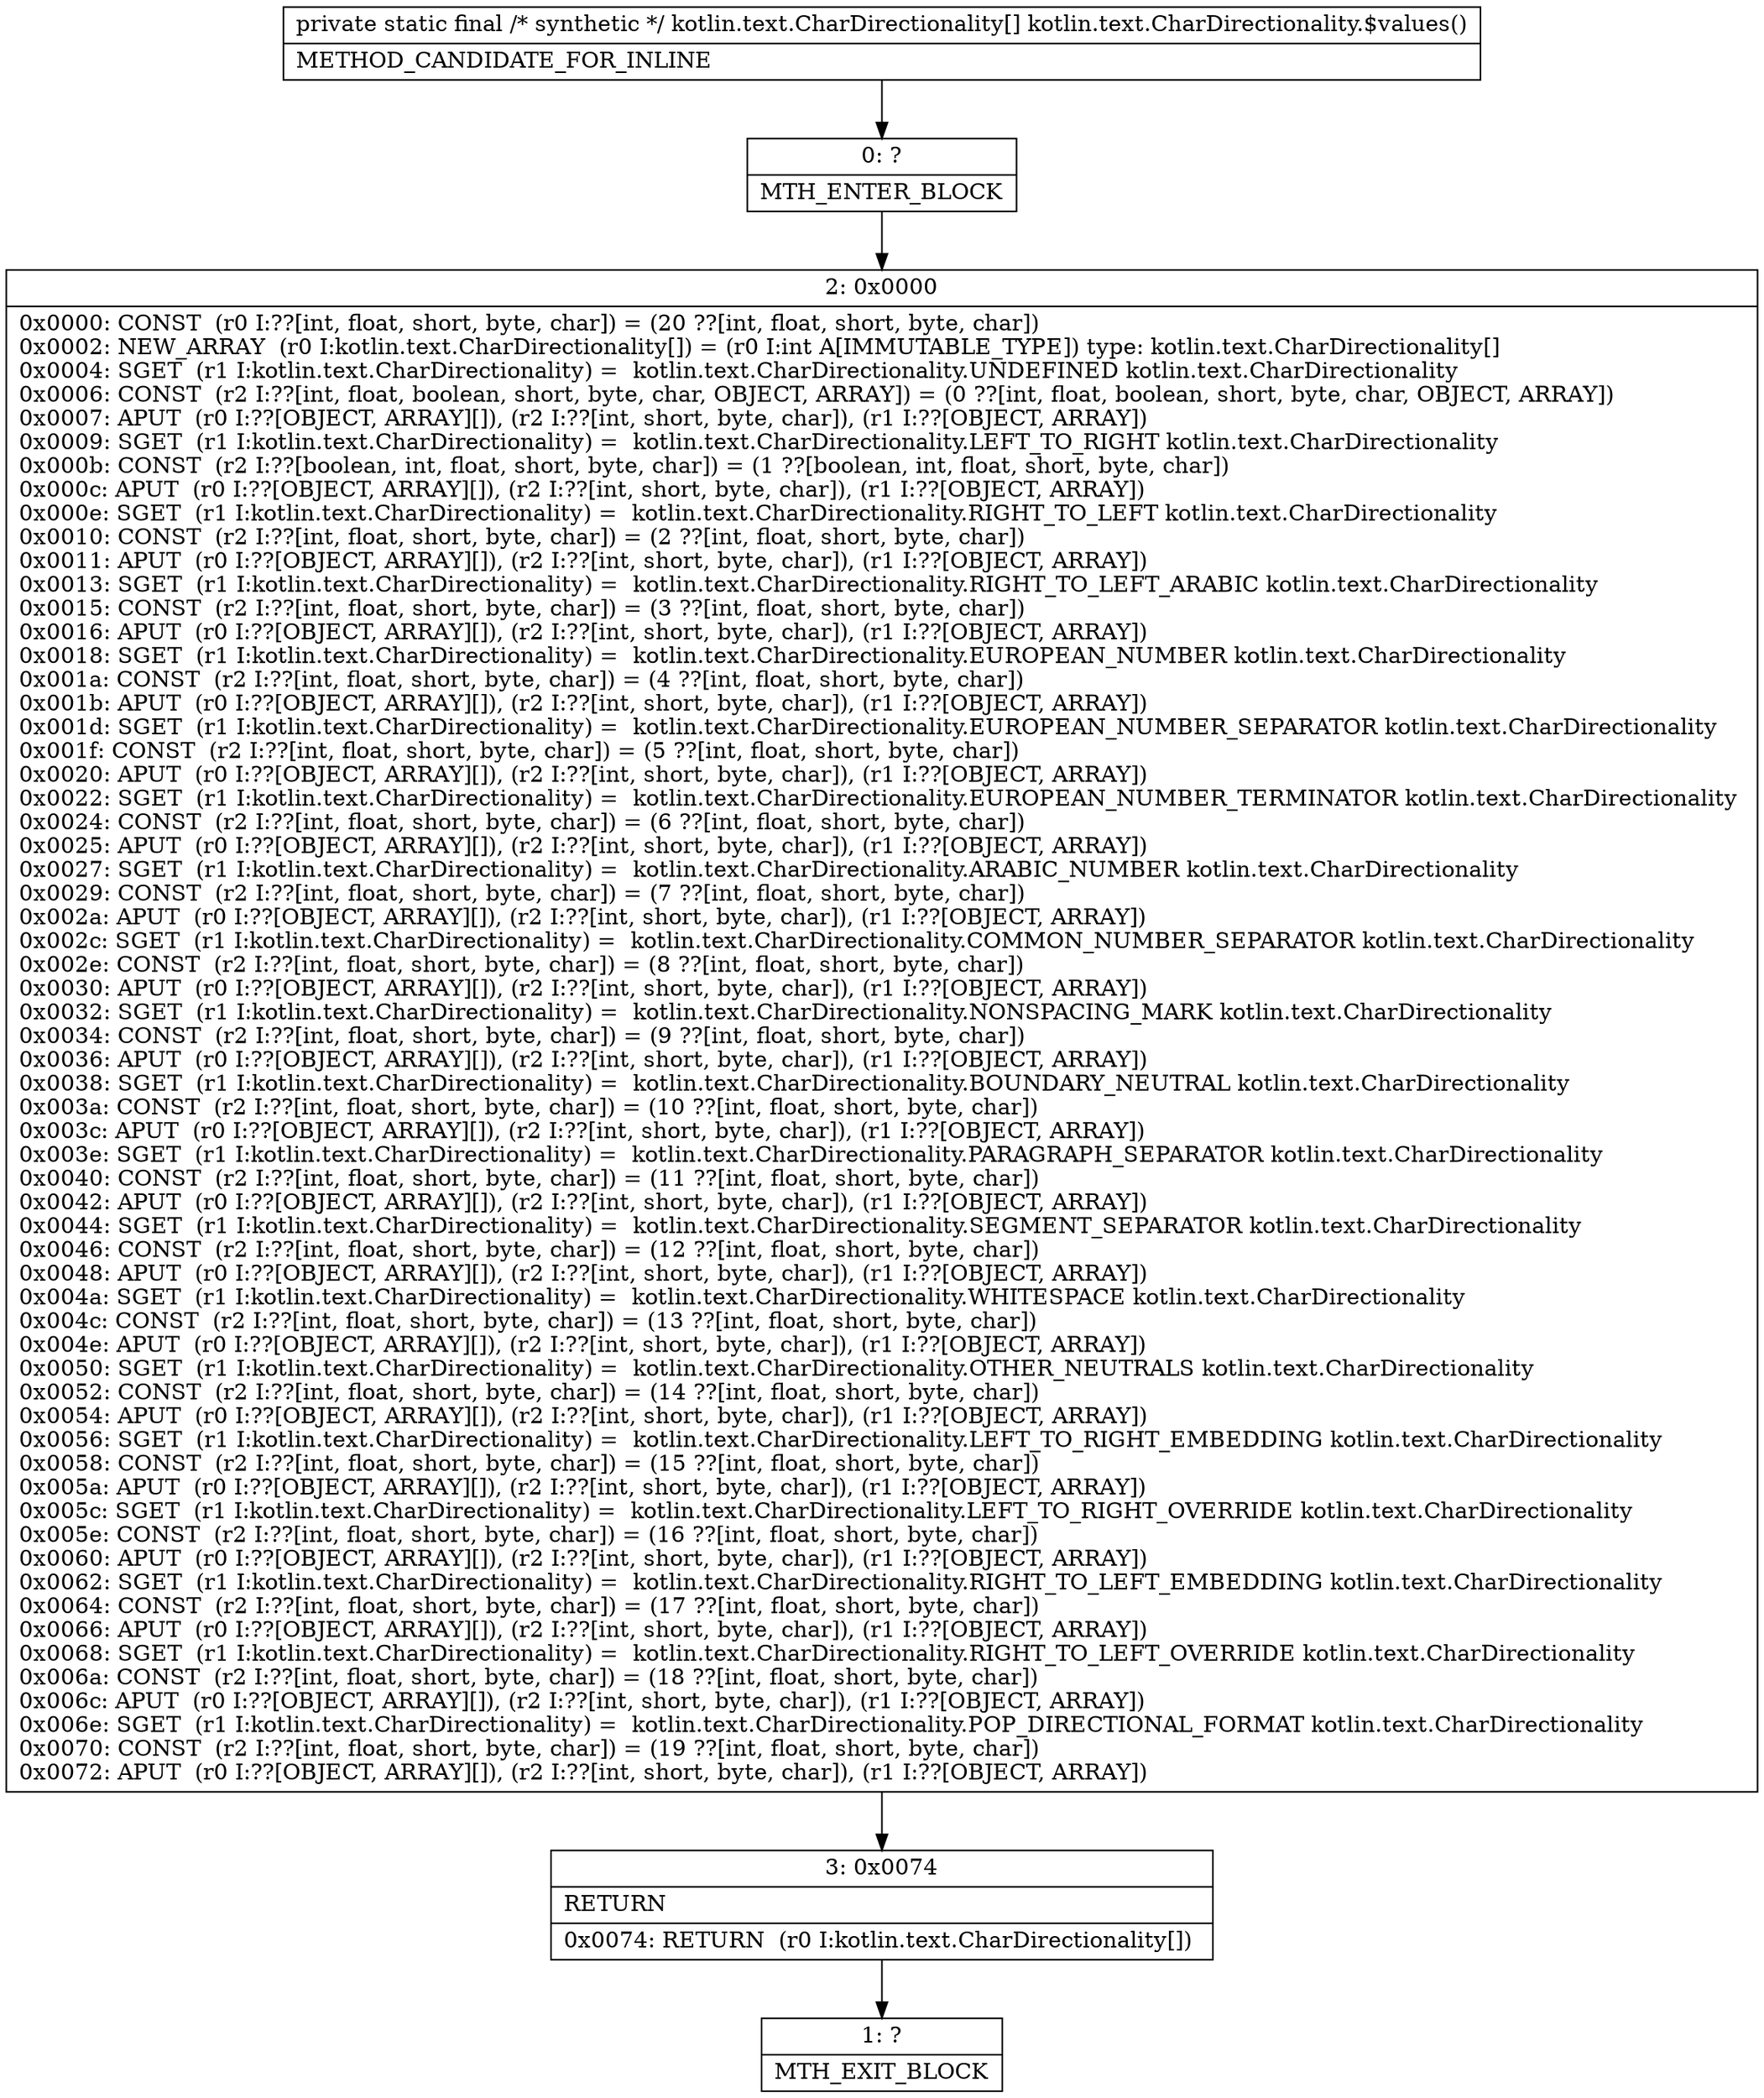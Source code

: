 digraph "CFG forkotlin.text.CharDirectionality.$values()[Lkotlin\/text\/CharDirectionality;" {
Node_0 [shape=record,label="{0\:\ ?|MTH_ENTER_BLOCK\l}"];
Node_2 [shape=record,label="{2\:\ 0x0000|0x0000: CONST  (r0 I:??[int, float, short, byte, char]) = (20 ??[int, float, short, byte, char]) \l0x0002: NEW_ARRAY  (r0 I:kotlin.text.CharDirectionality[]) = (r0 I:int A[IMMUTABLE_TYPE]) type: kotlin.text.CharDirectionality[] \l0x0004: SGET  (r1 I:kotlin.text.CharDirectionality) =  kotlin.text.CharDirectionality.UNDEFINED kotlin.text.CharDirectionality \l0x0006: CONST  (r2 I:??[int, float, boolean, short, byte, char, OBJECT, ARRAY]) = (0 ??[int, float, boolean, short, byte, char, OBJECT, ARRAY]) \l0x0007: APUT  (r0 I:??[OBJECT, ARRAY][]), (r2 I:??[int, short, byte, char]), (r1 I:??[OBJECT, ARRAY]) \l0x0009: SGET  (r1 I:kotlin.text.CharDirectionality) =  kotlin.text.CharDirectionality.LEFT_TO_RIGHT kotlin.text.CharDirectionality \l0x000b: CONST  (r2 I:??[boolean, int, float, short, byte, char]) = (1 ??[boolean, int, float, short, byte, char]) \l0x000c: APUT  (r0 I:??[OBJECT, ARRAY][]), (r2 I:??[int, short, byte, char]), (r1 I:??[OBJECT, ARRAY]) \l0x000e: SGET  (r1 I:kotlin.text.CharDirectionality) =  kotlin.text.CharDirectionality.RIGHT_TO_LEFT kotlin.text.CharDirectionality \l0x0010: CONST  (r2 I:??[int, float, short, byte, char]) = (2 ??[int, float, short, byte, char]) \l0x0011: APUT  (r0 I:??[OBJECT, ARRAY][]), (r2 I:??[int, short, byte, char]), (r1 I:??[OBJECT, ARRAY]) \l0x0013: SGET  (r1 I:kotlin.text.CharDirectionality) =  kotlin.text.CharDirectionality.RIGHT_TO_LEFT_ARABIC kotlin.text.CharDirectionality \l0x0015: CONST  (r2 I:??[int, float, short, byte, char]) = (3 ??[int, float, short, byte, char]) \l0x0016: APUT  (r0 I:??[OBJECT, ARRAY][]), (r2 I:??[int, short, byte, char]), (r1 I:??[OBJECT, ARRAY]) \l0x0018: SGET  (r1 I:kotlin.text.CharDirectionality) =  kotlin.text.CharDirectionality.EUROPEAN_NUMBER kotlin.text.CharDirectionality \l0x001a: CONST  (r2 I:??[int, float, short, byte, char]) = (4 ??[int, float, short, byte, char]) \l0x001b: APUT  (r0 I:??[OBJECT, ARRAY][]), (r2 I:??[int, short, byte, char]), (r1 I:??[OBJECT, ARRAY]) \l0x001d: SGET  (r1 I:kotlin.text.CharDirectionality) =  kotlin.text.CharDirectionality.EUROPEAN_NUMBER_SEPARATOR kotlin.text.CharDirectionality \l0x001f: CONST  (r2 I:??[int, float, short, byte, char]) = (5 ??[int, float, short, byte, char]) \l0x0020: APUT  (r0 I:??[OBJECT, ARRAY][]), (r2 I:??[int, short, byte, char]), (r1 I:??[OBJECT, ARRAY]) \l0x0022: SGET  (r1 I:kotlin.text.CharDirectionality) =  kotlin.text.CharDirectionality.EUROPEAN_NUMBER_TERMINATOR kotlin.text.CharDirectionality \l0x0024: CONST  (r2 I:??[int, float, short, byte, char]) = (6 ??[int, float, short, byte, char]) \l0x0025: APUT  (r0 I:??[OBJECT, ARRAY][]), (r2 I:??[int, short, byte, char]), (r1 I:??[OBJECT, ARRAY]) \l0x0027: SGET  (r1 I:kotlin.text.CharDirectionality) =  kotlin.text.CharDirectionality.ARABIC_NUMBER kotlin.text.CharDirectionality \l0x0029: CONST  (r2 I:??[int, float, short, byte, char]) = (7 ??[int, float, short, byte, char]) \l0x002a: APUT  (r0 I:??[OBJECT, ARRAY][]), (r2 I:??[int, short, byte, char]), (r1 I:??[OBJECT, ARRAY]) \l0x002c: SGET  (r1 I:kotlin.text.CharDirectionality) =  kotlin.text.CharDirectionality.COMMON_NUMBER_SEPARATOR kotlin.text.CharDirectionality \l0x002e: CONST  (r2 I:??[int, float, short, byte, char]) = (8 ??[int, float, short, byte, char]) \l0x0030: APUT  (r0 I:??[OBJECT, ARRAY][]), (r2 I:??[int, short, byte, char]), (r1 I:??[OBJECT, ARRAY]) \l0x0032: SGET  (r1 I:kotlin.text.CharDirectionality) =  kotlin.text.CharDirectionality.NONSPACING_MARK kotlin.text.CharDirectionality \l0x0034: CONST  (r2 I:??[int, float, short, byte, char]) = (9 ??[int, float, short, byte, char]) \l0x0036: APUT  (r0 I:??[OBJECT, ARRAY][]), (r2 I:??[int, short, byte, char]), (r1 I:??[OBJECT, ARRAY]) \l0x0038: SGET  (r1 I:kotlin.text.CharDirectionality) =  kotlin.text.CharDirectionality.BOUNDARY_NEUTRAL kotlin.text.CharDirectionality \l0x003a: CONST  (r2 I:??[int, float, short, byte, char]) = (10 ??[int, float, short, byte, char]) \l0x003c: APUT  (r0 I:??[OBJECT, ARRAY][]), (r2 I:??[int, short, byte, char]), (r1 I:??[OBJECT, ARRAY]) \l0x003e: SGET  (r1 I:kotlin.text.CharDirectionality) =  kotlin.text.CharDirectionality.PARAGRAPH_SEPARATOR kotlin.text.CharDirectionality \l0x0040: CONST  (r2 I:??[int, float, short, byte, char]) = (11 ??[int, float, short, byte, char]) \l0x0042: APUT  (r0 I:??[OBJECT, ARRAY][]), (r2 I:??[int, short, byte, char]), (r1 I:??[OBJECT, ARRAY]) \l0x0044: SGET  (r1 I:kotlin.text.CharDirectionality) =  kotlin.text.CharDirectionality.SEGMENT_SEPARATOR kotlin.text.CharDirectionality \l0x0046: CONST  (r2 I:??[int, float, short, byte, char]) = (12 ??[int, float, short, byte, char]) \l0x0048: APUT  (r0 I:??[OBJECT, ARRAY][]), (r2 I:??[int, short, byte, char]), (r1 I:??[OBJECT, ARRAY]) \l0x004a: SGET  (r1 I:kotlin.text.CharDirectionality) =  kotlin.text.CharDirectionality.WHITESPACE kotlin.text.CharDirectionality \l0x004c: CONST  (r2 I:??[int, float, short, byte, char]) = (13 ??[int, float, short, byte, char]) \l0x004e: APUT  (r0 I:??[OBJECT, ARRAY][]), (r2 I:??[int, short, byte, char]), (r1 I:??[OBJECT, ARRAY]) \l0x0050: SGET  (r1 I:kotlin.text.CharDirectionality) =  kotlin.text.CharDirectionality.OTHER_NEUTRALS kotlin.text.CharDirectionality \l0x0052: CONST  (r2 I:??[int, float, short, byte, char]) = (14 ??[int, float, short, byte, char]) \l0x0054: APUT  (r0 I:??[OBJECT, ARRAY][]), (r2 I:??[int, short, byte, char]), (r1 I:??[OBJECT, ARRAY]) \l0x0056: SGET  (r1 I:kotlin.text.CharDirectionality) =  kotlin.text.CharDirectionality.LEFT_TO_RIGHT_EMBEDDING kotlin.text.CharDirectionality \l0x0058: CONST  (r2 I:??[int, float, short, byte, char]) = (15 ??[int, float, short, byte, char]) \l0x005a: APUT  (r0 I:??[OBJECT, ARRAY][]), (r2 I:??[int, short, byte, char]), (r1 I:??[OBJECT, ARRAY]) \l0x005c: SGET  (r1 I:kotlin.text.CharDirectionality) =  kotlin.text.CharDirectionality.LEFT_TO_RIGHT_OVERRIDE kotlin.text.CharDirectionality \l0x005e: CONST  (r2 I:??[int, float, short, byte, char]) = (16 ??[int, float, short, byte, char]) \l0x0060: APUT  (r0 I:??[OBJECT, ARRAY][]), (r2 I:??[int, short, byte, char]), (r1 I:??[OBJECT, ARRAY]) \l0x0062: SGET  (r1 I:kotlin.text.CharDirectionality) =  kotlin.text.CharDirectionality.RIGHT_TO_LEFT_EMBEDDING kotlin.text.CharDirectionality \l0x0064: CONST  (r2 I:??[int, float, short, byte, char]) = (17 ??[int, float, short, byte, char]) \l0x0066: APUT  (r0 I:??[OBJECT, ARRAY][]), (r2 I:??[int, short, byte, char]), (r1 I:??[OBJECT, ARRAY]) \l0x0068: SGET  (r1 I:kotlin.text.CharDirectionality) =  kotlin.text.CharDirectionality.RIGHT_TO_LEFT_OVERRIDE kotlin.text.CharDirectionality \l0x006a: CONST  (r2 I:??[int, float, short, byte, char]) = (18 ??[int, float, short, byte, char]) \l0x006c: APUT  (r0 I:??[OBJECT, ARRAY][]), (r2 I:??[int, short, byte, char]), (r1 I:??[OBJECT, ARRAY]) \l0x006e: SGET  (r1 I:kotlin.text.CharDirectionality) =  kotlin.text.CharDirectionality.POP_DIRECTIONAL_FORMAT kotlin.text.CharDirectionality \l0x0070: CONST  (r2 I:??[int, float, short, byte, char]) = (19 ??[int, float, short, byte, char]) \l0x0072: APUT  (r0 I:??[OBJECT, ARRAY][]), (r2 I:??[int, short, byte, char]), (r1 I:??[OBJECT, ARRAY]) \l}"];
Node_3 [shape=record,label="{3\:\ 0x0074|RETURN\l|0x0074: RETURN  (r0 I:kotlin.text.CharDirectionality[]) \l}"];
Node_1 [shape=record,label="{1\:\ ?|MTH_EXIT_BLOCK\l}"];
MethodNode[shape=record,label="{private static final \/* synthetic *\/ kotlin.text.CharDirectionality[] kotlin.text.CharDirectionality.$values()  | METHOD_CANDIDATE_FOR_INLINE\l}"];
MethodNode -> Node_0;Node_0 -> Node_2;
Node_2 -> Node_3;
Node_3 -> Node_1;
}

